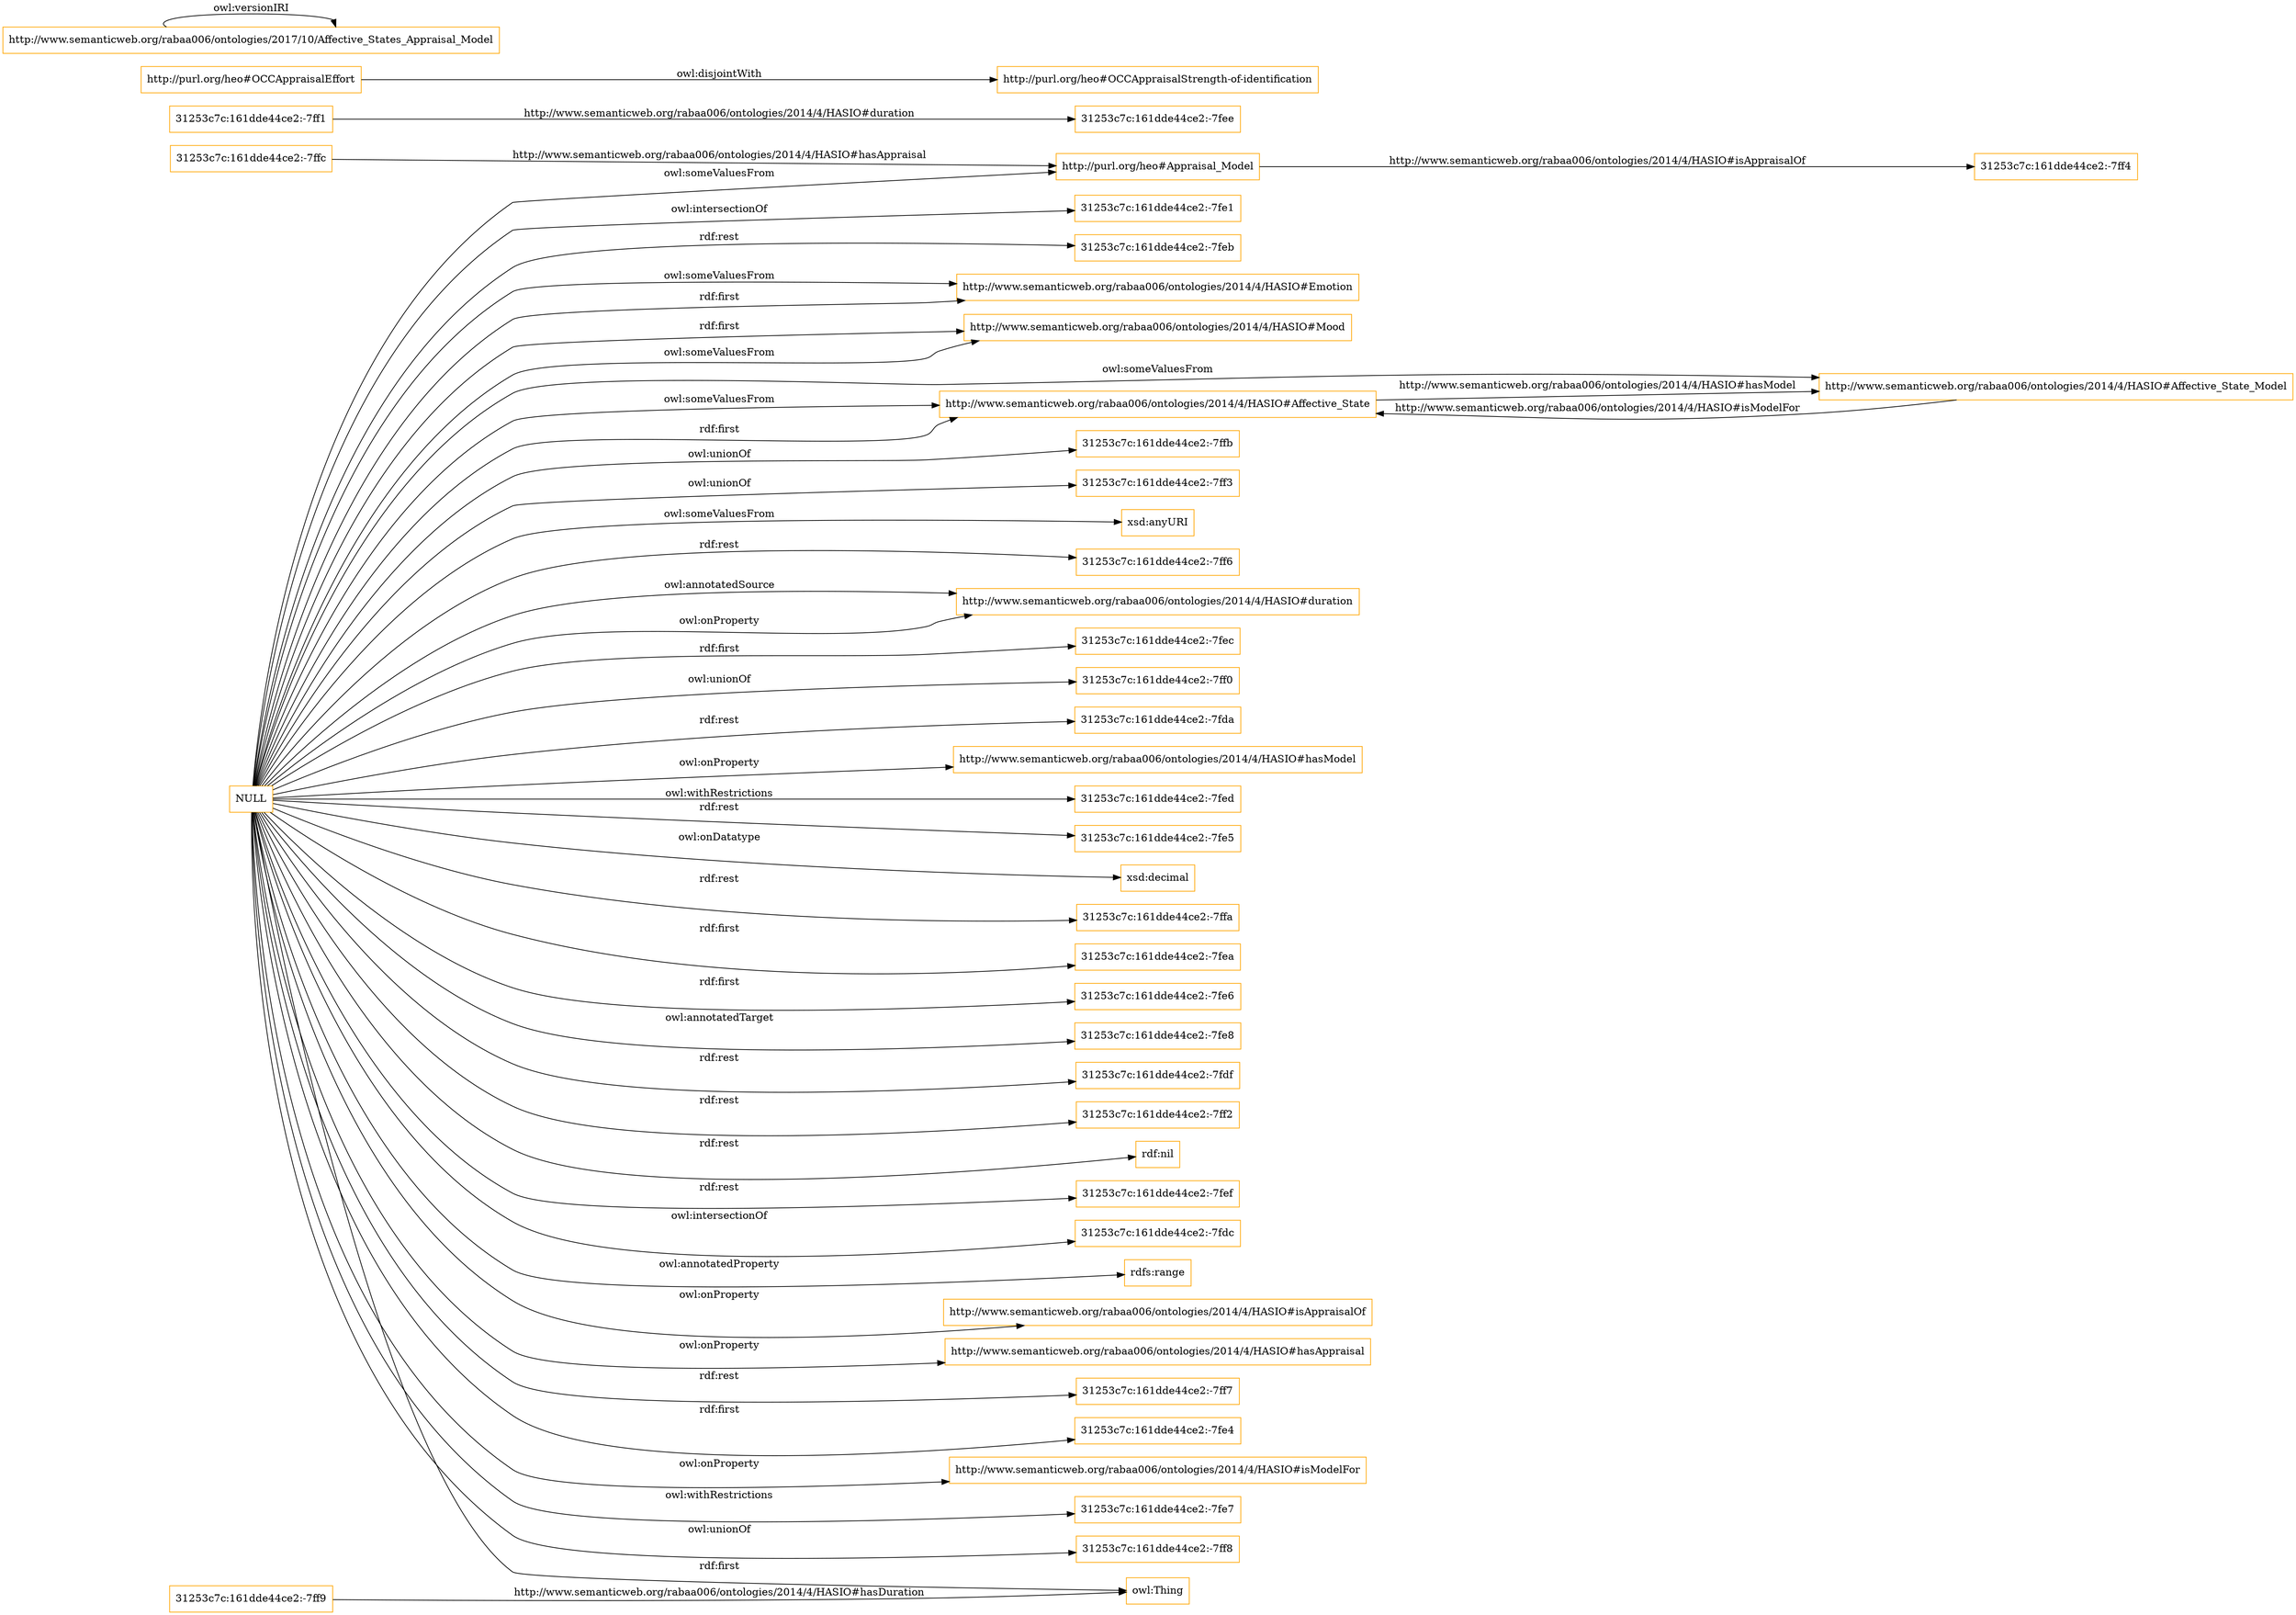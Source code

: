 digraph ar2dtool_diagram { 
rankdir=LR;
size="1501"
node [shape = rectangle, color="orange"]; "31253c7c:161dde44ce2:-7ffc" "31253c7c:161dde44ce2:-7ff4" "31253c7c:161dde44ce2:-7ff1" "http://purl.org/heo#OCCAppraisalStrength-of-identification" "http://www.semanticweb.org/rabaa006/ontologies/2014/4/HASIO#Emotion" "http://purl.org/heo#OCCAppraisalEffort" "http://www.semanticweb.org/rabaa006/ontologies/2014/4/HASIO#Mood" "http://www.semanticweb.org/rabaa006/ontologies/2014/4/HASIO#Affective_State" "http://www.semanticweb.org/rabaa006/ontologies/2014/4/HASIO#Affective_State_Model" "31253c7c:161dde44ce2:-7ff9" "http://purl.org/heo#Appraisal_Model" ; /*classes style*/
	"http://purl.org/heo#OCCAppraisalEffort" -> "http://purl.org/heo#OCCAppraisalStrength-of-identification" [ label = "owl:disjointWith" ];
	"http://www.semanticweb.org/rabaa006/ontologies/2017/10/Affective_States_Appraisal_Model" -> "http://www.semanticweb.org/rabaa006/ontologies/2017/10/Affective_States_Appraisal_Model" [ label = "owl:versionIRI" ];
	"NULL" -> "31253c7c:161dde44ce2:-7ffb" [ label = "owl:unionOf" ];
	"NULL" -> "31253c7c:161dde44ce2:-7ff3" [ label = "owl:unionOf" ];
	"NULL" -> "xsd:anyURI" [ label = "owl:someValuesFrom" ];
	"NULL" -> "31253c7c:161dde44ce2:-7ff6" [ label = "rdf:rest" ];
	"NULL" -> "http://www.semanticweb.org/rabaa006/ontologies/2014/4/HASIO#duration" [ label = "owl:onProperty" ];
	"NULL" -> "31253c7c:161dde44ce2:-7fec" [ label = "rdf:first" ];
	"NULL" -> "http://purl.org/heo#Appraisal_Model" [ label = "owl:someValuesFrom" ];
	"NULL" -> "31253c7c:161dde44ce2:-7ff0" [ label = "owl:unionOf" ];
	"NULL" -> "31253c7c:161dde44ce2:-7fda" [ label = "rdf:rest" ];
	"NULL" -> "http://www.semanticweb.org/rabaa006/ontologies/2014/4/HASIO#hasModel" [ label = "owl:onProperty" ];
	"NULL" -> "31253c7c:161dde44ce2:-7fed" [ label = "owl:withRestrictions" ];
	"NULL" -> "31253c7c:161dde44ce2:-7fe5" [ label = "rdf:rest" ];
	"NULL" -> "xsd:decimal" [ label = "owl:onDatatype" ];
	"NULL" -> "31253c7c:161dde44ce2:-7ffa" [ label = "rdf:rest" ];
	"NULL" -> "31253c7c:161dde44ce2:-7fea" [ label = "rdf:first" ];
	"NULL" -> "31253c7c:161dde44ce2:-7fe6" [ label = "rdf:first" ];
	"NULL" -> "31253c7c:161dde44ce2:-7fe8" [ label = "owl:annotatedTarget" ];
	"NULL" -> "31253c7c:161dde44ce2:-7fdf" [ label = "rdf:rest" ];
	"NULL" -> "31253c7c:161dde44ce2:-7ff2" [ label = "rdf:rest" ];
	"NULL" -> "http://www.semanticweb.org/rabaa006/ontologies/2014/4/HASIO#Affective_State_Model" [ label = "owl:someValuesFrom" ];
	"NULL" -> "rdf:nil" [ label = "rdf:rest" ];
	"NULL" -> "31253c7c:161dde44ce2:-7fef" [ label = "rdf:rest" ];
	"NULL" -> "31253c7c:161dde44ce2:-7fdc" [ label = "owl:intersectionOf" ];
	"NULL" -> "http://www.semanticweb.org/rabaa006/ontologies/2014/4/HASIO#Mood" [ label = "owl:someValuesFrom" ];
	"NULL" -> "rdfs:range" [ label = "owl:annotatedProperty" ];
	"NULL" -> "http://www.semanticweb.org/rabaa006/ontologies/2014/4/HASIO#Emotion" [ label = "rdf:first" ];
	"NULL" -> "http://www.semanticweb.org/rabaa006/ontologies/2014/4/HASIO#isAppraisalOf" [ label = "owl:onProperty" ];
	"NULL" -> "http://www.semanticweb.org/rabaa006/ontologies/2014/4/HASIO#hasAppraisal" [ label = "owl:onProperty" ];
	"NULL" -> "http://www.semanticweb.org/rabaa006/ontologies/2014/4/HASIO#duration" [ label = "owl:annotatedSource" ];
	"NULL" -> "31253c7c:161dde44ce2:-7ff7" [ label = "rdf:rest" ];
	"NULL" -> "31253c7c:161dde44ce2:-7fe4" [ label = "rdf:first" ];
	"NULL" -> "owl:Thing" [ label = "rdf:first" ];
	"NULL" -> "http://www.semanticweb.org/rabaa006/ontologies/2014/4/HASIO#Emotion" [ label = "owl:someValuesFrom" ];
	"NULL" -> "http://www.semanticweb.org/rabaa006/ontologies/2014/4/HASIO#Affective_State" [ label = "owl:someValuesFrom" ];
	"NULL" -> "http://www.semanticweb.org/rabaa006/ontologies/2014/4/HASIO#isModelFor" [ label = "owl:onProperty" ];
	"NULL" -> "31253c7c:161dde44ce2:-7fe7" [ label = "owl:withRestrictions" ];
	"NULL" -> "31253c7c:161dde44ce2:-7ff8" [ label = "owl:unionOf" ];
	"NULL" -> "http://www.semanticweb.org/rabaa006/ontologies/2014/4/HASIO#Mood" [ label = "rdf:first" ];
	"NULL" -> "http://www.semanticweb.org/rabaa006/ontologies/2014/4/HASIO#Affective_State" [ label = "rdf:first" ];
	"NULL" -> "31253c7c:161dde44ce2:-7fe1" [ label = "owl:intersectionOf" ];
	"NULL" -> "31253c7c:161dde44ce2:-7feb" [ label = "rdf:rest" ];
	"http://www.semanticweb.org/rabaa006/ontologies/2014/4/HASIO#Affective_State_Model" -> "http://www.semanticweb.org/rabaa006/ontologies/2014/4/HASIO#Affective_State" [ label = "http://www.semanticweb.org/rabaa006/ontologies/2014/4/HASIO#isModelFor" ];
	"http://purl.org/heo#Appraisal_Model" -> "31253c7c:161dde44ce2:-7ff4" [ label = "http://www.semanticweb.org/rabaa006/ontologies/2014/4/HASIO#isAppraisalOf" ];
	"31253c7c:161dde44ce2:-7ffc" -> "http://purl.org/heo#Appraisal_Model" [ label = "http://www.semanticweb.org/rabaa006/ontologies/2014/4/HASIO#hasAppraisal" ];
	"http://www.semanticweb.org/rabaa006/ontologies/2014/4/HASIO#Affective_State" -> "http://www.semanticweb.org/rabaa006/ontologies/2014/4/HASIO#Affective_State_Model" [ label = "http://www.semanticweb.org/rabaa006/ontologies/2014/4/HASIO#hasModel" ];
	"31253c7c:161dde44ce2:-7ff1" -> "31253c7c:161dde44ce2:-7fee" [ label = "http://www.semanticweb.org/rabaa006/ontologies/2014/4/HASIO#duration" ];
	"31253c7c:161dde44ce2:-7ff9" -> "owl:Thing" [ label = "http://www.semanticweb.org/rabaa006/ontologies/2014/4/HASIO#hasDuration" ];

}
